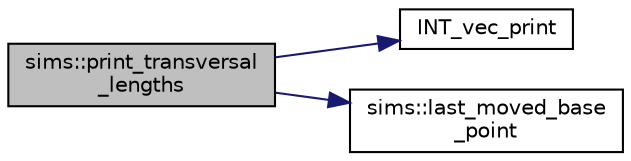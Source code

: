 digraph "sims::print_transversal_lengths"
{
  edge [fontname="Helvetica",fontsize="10",labelfontname="Helvetica",labelfontsize="10"];
  node [fontname="Helvetica",fontsize="10",shape=record];
  rankdir="LR";
  Node9463 [label="sims::print_transversal\l_lengths",height=0.2,width=0.4,color="black", fillcolor="grey75", style="filled", fontcolor="black"];
  Node9463 -> Node9464 [color="midnightblue",fontsize="10",style="solid",fontname="Helvetica"];
  Node9464 [label="INT_vec_print",height=0.2,width=0.4,color="black", fillcolor="white", style="filled",URL="$df/dbf/sajeeb_8_c.html#a79a5901af0b47dd0d694109543c027fe"];
  Node9463 -> Node9465 [color="midnightblue",fontsize="10",style="solid",fontname="Helvetica"];
  Node9465 [label="sims::last_moved_base\l_point",height=0.2,width=0.4,color="black", fillcolor="white", style="filled",URL="$d9/df3/classsims.html#ab7549d6212df09ad5fdcc8b5edbe8806"];
}
